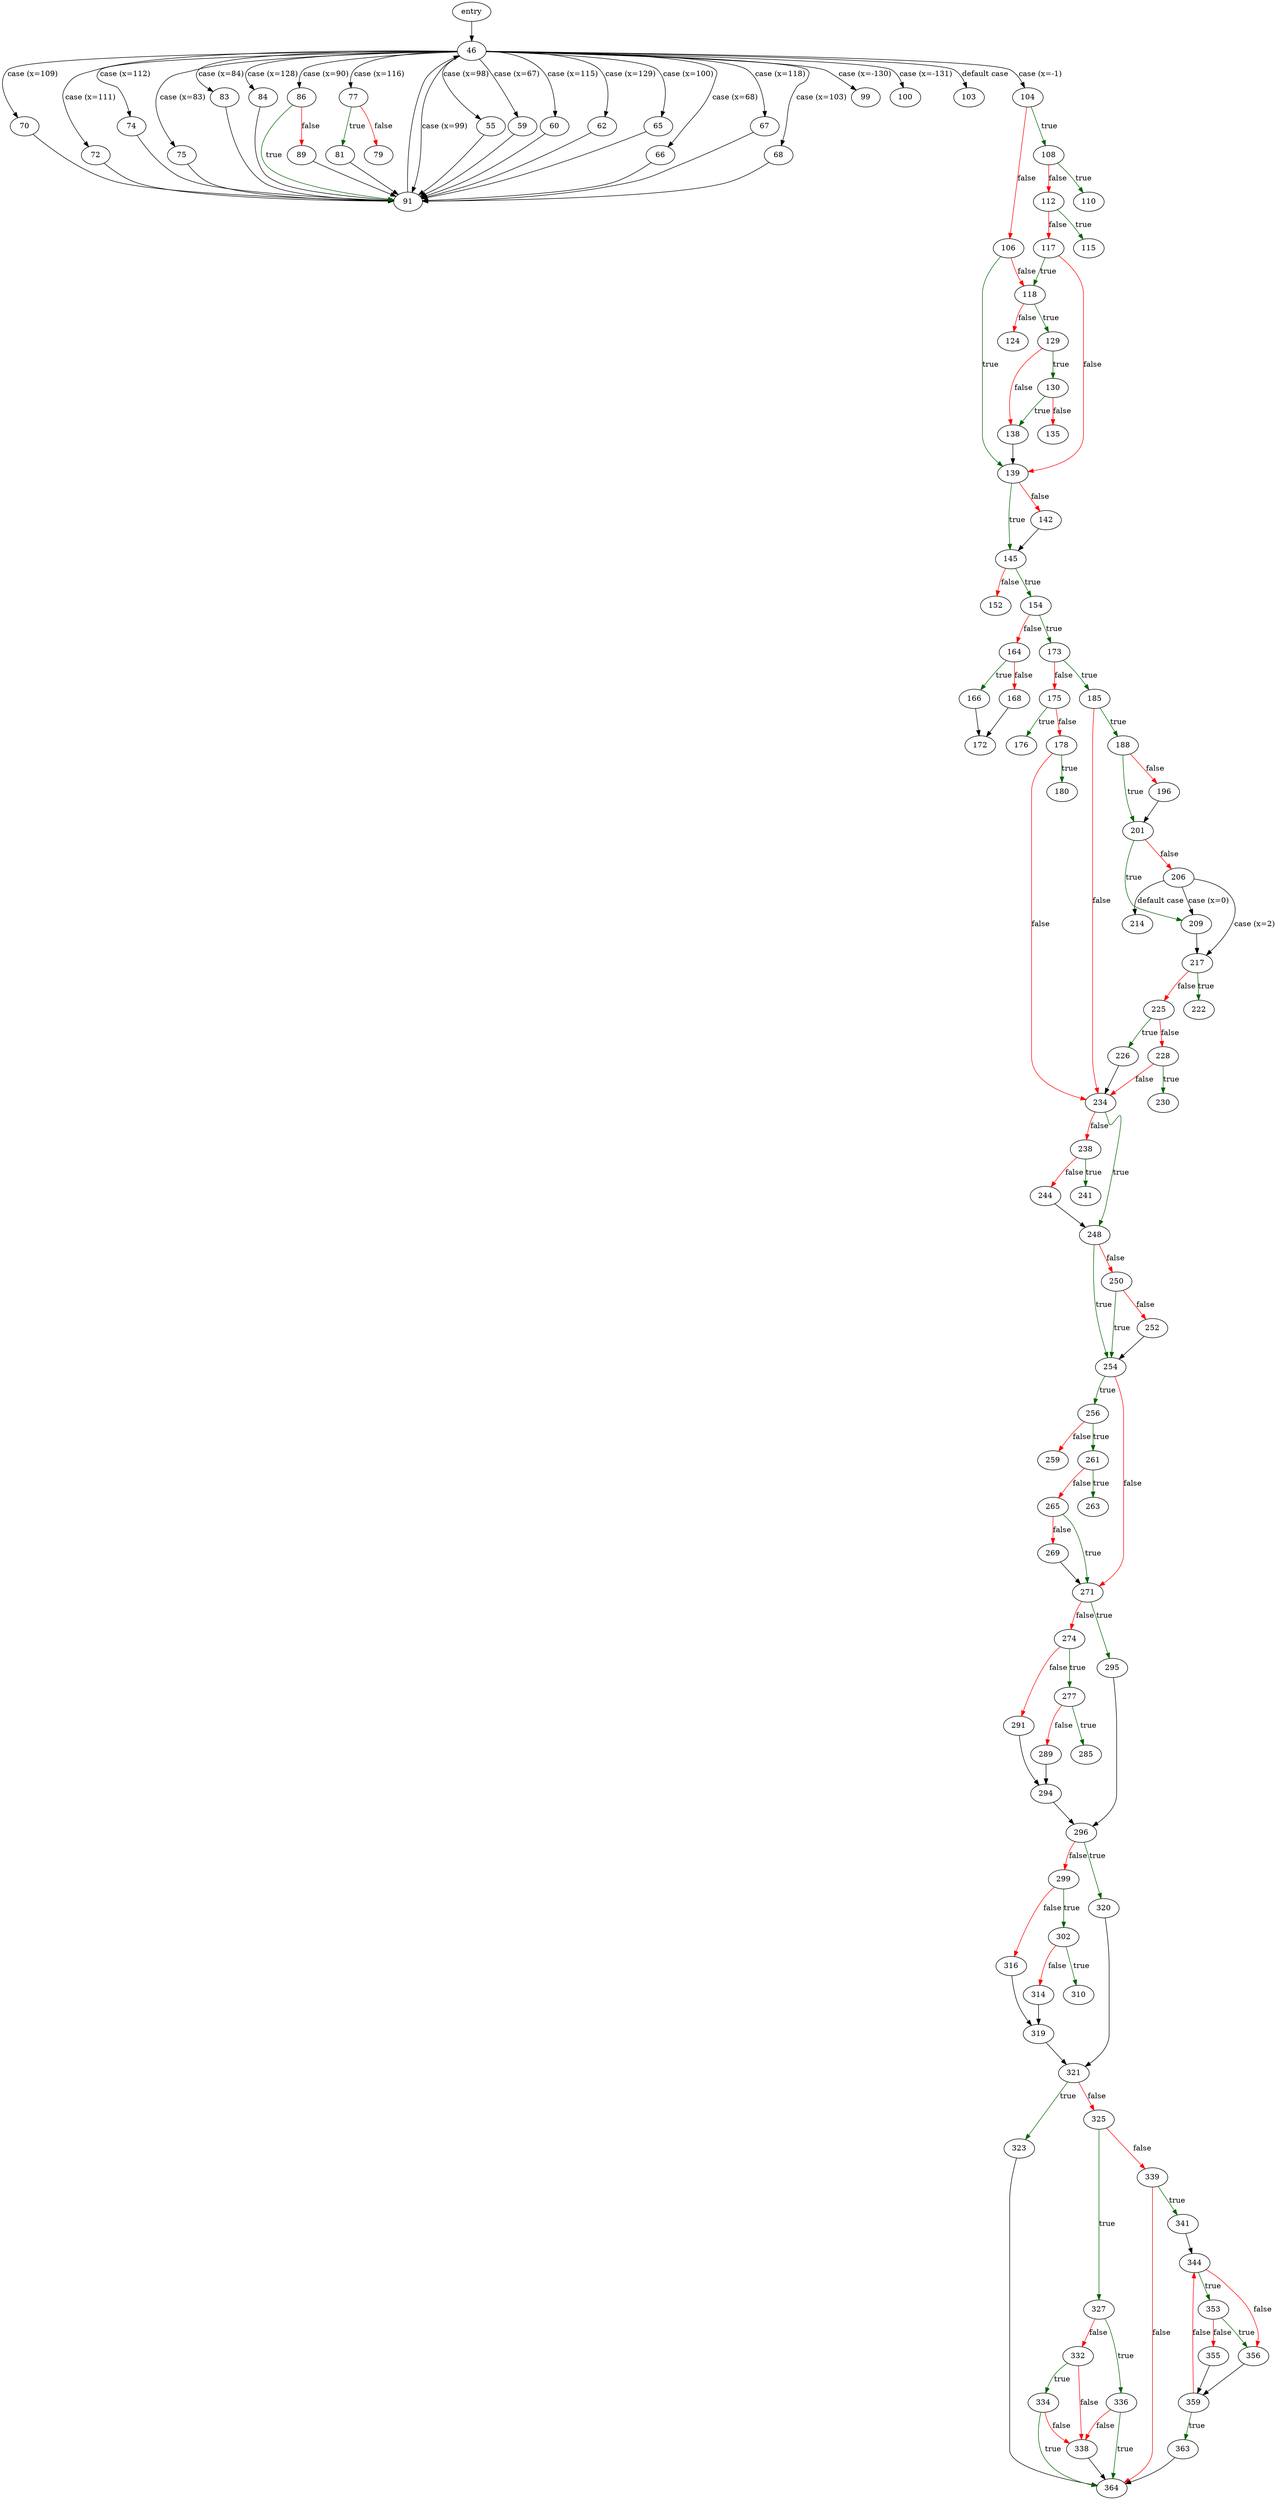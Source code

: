 digraph "main" {
	// Node definitions.
	2 [label=entry];
	46;
	55;
	59;
	60;
	62;
	65;
	66;
	67;
	68;
	70;
	72;
	74;
	75;
	77;
	79;
	81;
	83;
	84;
	86;
	89;
	91;
	99;
	100;
	103;
	104;
	106;
	108;
	110;
	112;
	115;
	117;
	118;
	124;
	129;
	130;
	135;
	138;
	139;
	142;
	145;
	152;
	154;
	164;
	166;
	168;
	172;
	173;
	175;
	176;
	178;
	180;
	185;
	188;
	196;
	201;
	206;
	209;
	214;
	217;
	222;
	225;
	226;
	228;
	230;
	234;
	238;
	241;
	244;
	248;
	250;
	252;
	254;
	256;
	259;
	261;
	263;
	265;
	269;
	271;
	274;
	277;
	285;
	289;
	291;
	294;
	295;
	296;
	299;
	302;
	310;
	314;
	316;
	319;
	320;
	321;
	323;
	325;
	327;
	332;
	334;
	336;
	338;
	339;
	341;
	344;
	353;
	355;
	356;
	359;
	363;
	364;

	// Edge definitions.
	2 -> 46;
	46 -> 55 [label="case (x=98)"];
	46 -> 59 [label="case (x=67)"];
	46 -> 60 [label="case (x=115)"];
	46 -> 62 [label="case (x=129)"];
	46 -> 65 [label="case (x=100)"];
	46 -> 66 [label="case (x=68)"];
	46 -> 67 [label="case (x=118)"];
	46 -> 68 [label="case (x=103)"];
	46 -> 70 [label="case (x=109)"];
	46 -> 72 [label="case (x=111)"];
	46 -> 74 [label="case (x=112)"];
	46 -> 75 [label="case (x=83)"];
	46 -> 77 [label="case (x=116)"];
	46 -> 83 [label="case (x=84)"];
	46 -> 84 [label="case (x=128)"];
	46 -> 86 [label="case (x=90)"];
	46 -> 91 [label="case (x=99)"];
	46 -> 99 [label="case (x=-130)"];
	46 -> 100 [label="case (x=-131)"];
	46 -> 103 [label="default case"];
	46 -> 104 [label="case (x=-1)"];
	55 -> 91;
	59 -> 91;
	60 -> 91;
	62 -> 91;
	65 -> 91;
	66 -> 91;
	67 -> 91;
	68 -> 91;
	70 -> 91;
	72 -> 91;
	74 -> 91;
	75 -> 91;
	77 -> 79 [
		color=red
		label=false
	];
	77 -> 81 [
		color=darkgreen
		label=true
	];
	81 -> 91;
	83 -> 91;
	84 -> 91;
	86 -> 89 [
		color=red
		label=false
	];
	86 -> 91 [
		color=darkgreen
		label=true
	];
	89 -> 91;
	91 -> 46;
	104 -> 106 [
		color=red
		label=false
	];
	104 -> 108 [
		color=darkgreen
		label=true
	];
	106 -> 118 [
		color=red
		label=false
	];
	106 -> 139 [
		color=darkgreen
		label=true
	];
	108 -> 110 [
		color=darkgreen
		label=true
	];
	108 -> 112 [
		color=red
		label=false
	];
	112 -> 115 [
		color=darkgreen
		label=true
	];
	112 -> 117 [
		color=red
		label=false
	];
	117 -> 118 [
		color=darkgreen
		label=true
	];
	117 -> 139 [
		color=red
		label=false
	];
	118 -> 124 [
		color=red
		label=false
	];
	118 -> 129 [
		color=darkgreen
		label=true
	];
	129 -> 130 [
		color=darkgreen
		label=true
	];
	129 -> 138 [
		color=red
		label=false
	];
	130 -> 135 [
		color=red
		label=false
	];
	130 -> 138 [
		color=darkgreen
		label=true
	];
	138 -> 139;
	139 -> 142 [
		color=red
		label=false
	];
	139 -> 145 [
		color=darkgreen
		label=true
	];
	142 -> 145;
	145 -> 152 [
		color=red
		label=false
	];
	145 -> 154 [
		color=darkgreen
		label=true
	];
	154 -> 164 [
		color=red
		label=false
	];
	154 -> 173 [
		color=darkgreen
		label=true
	];
	164 -> 166 [
		color=darkgreen
		label=true
	];
	164 -> 168 [
		color=red
		label=false
	];
	166 -> 172;
	168 -> 172;
	173 -> 175 [
		color=red
		label=false
	];
	173 -> 185 [
		color=darkgreen
		label=true
	];
	175 -> 176 [
		color=darkgreen
		label=true
	];
	175 -> 178 [
		color=red
		label=false
	];
	178 -> 180 [
		color=darkgreen
		label=true
	];
	178 -> 234 [
		color=red
		label=false
	];
	185 -> 188 [
		color=darkgreen
		label=true
	];
	185 -> 234 [
		color=red
		label=false
	];
	188 -> 196 [
		color=red
		label=false
	];
	188 -> 201 [
		color=darkgreen
		label=true
	];
	196 -> 201;
	201 -> 206 [
		color=red
		label=false
	];
	201 -> 209 [
		color=darkgreen
		label=true
	];
	206 -> 209 [label="case (x=0)"];
	206 -> 214 [label="default case"];
	206 -> 217 [label="case (x=2)"];
	209 -> 217;
	217 -> 222 [
		color=darkgreen
		label=true
	];
	217 -> 225 [
		color=red
		label=false
	];
	225 -> 226 [
		color=darkgreen
		label=true
	];
	225 -> 228 [
		color=red
		label=false
	];
	226 -> 234;
	228 -> 230 [
		color=darkgreen
		label=true
	];
	228 -> 234 [
		color=red
		label=false
	];
	234 -> 238 [
		color=red
		label=false
	];
	234 -> 248 [
		color=darkgreen
		label=true
	];
	238 -> 241 [
		color=darkgreen
		label=true
	];
	238 -> 244 [
		color=red
		label=false
	];
	244 -> 248;
	248 -> 250 [
		color=red
		label=false
	];
	248 -> 254 [
		color=darkgreen
		label=true
	];
	250 -> 252 [
		color=red
		label=false
	];
	250 -> 254 [
		color=darkgreen
		label=true
	];
	252 -> 254;
	254 -> 256 [
		color=darkgreen
		label=true
	];
	254 -> 271 [
		color=red
		label=false
	];
	256 -> 259 [
		color=red
		label=false
	];
	256 -> 261 [
		color=darkgreen
		label=true
	];
	261 -> 263 [
		color=darkgreen
		label=true
	];
	261 -> 265 [
		color=red
		label=false
	];
	265 -> 269 [
		color=red
		label=false
	];
	265 -> 271 [
		color=darkgreen
		label=true
	];
	269 -> 271;
	271 -> 274 [
		color=red
		label=false
	];
	271 -> 295 [
		color=darkgreen
		label=true
	];
	274 -> 277 [
		color=darkgreen
		label=true
	];
	274 -> 291 [
		color=red
		label=false
	];
	277 -> 285 [
		color=darkgreen
		label=true
	];
	277 -> 289 [
		color=red
		label=false
	];
	289 -> 294;
	291 -> 294;
	294 -> 296;
	295 -> 296;
	296 -> 299 [
		color=red
		label=false
	];
	296 -> 320 [
		color=darkgreen
		label=true
	];
	299 -> 302 [
		color=darkgreen
		label=true
	];
	299 -> 316 [
		color=red
		label=false
	];
	302 -> 310 [
		color=darkgreen
		label=true
	];
	302 -> 314 [
		color=red
		label=false
	];
	314 -> 319;
	316 -> 319;
	319 -> 321;
	320 -> 321;
	321 -> 323 [
		color=darkgreen
		label=true
	];
	321 -> 325 [
		color=red
		label=false
	];
	323 -> 364;
	325 -> 327 [
		color=darkgreen
		label=true
	];
	325 -> 339 [
		color=red
		label=false
	];
	327 -> 332 [
		color=red
		label=false
	];
	327 -> 336 [
		color=darkgreen
		label=true
	];
	332 -> 334 [
		color=darkgreen
		label=true
	];
	332 -> 338 [
		color=red
		label=false
	];
	334 -> 338 [
		color=red
		label=false
	];
	334 -> 364 [
		color=darkgreen
		label=true
	];
	336 -> 338 [
		color=red
		label=false
	];
	336 -> 364 [
		color=darkgreen
		label=true
	];
	338 -> 364;
	339 -> 341 [
		color=darkgreen
		label=true
	];
	339 -> 364 [
		color=red
		label=false
	];
	341 -> 344;
	344 -> 353 [
		color=darkgreen
		label=true
	];
	344 -> 356 [
		color=red
		label=false
	];
	353 -> 355 [
		color=red
		label=false
	];
	353 -> 356 [
		color=darkgreen
		label=true
	];
	355 -> 359;
	356 -> 359;
	359 -> 344 [
		color=red
		label=false
	];
	359 -> 363 [
		color=darkgreen
		label=true
	];
	363 -> 364;
}